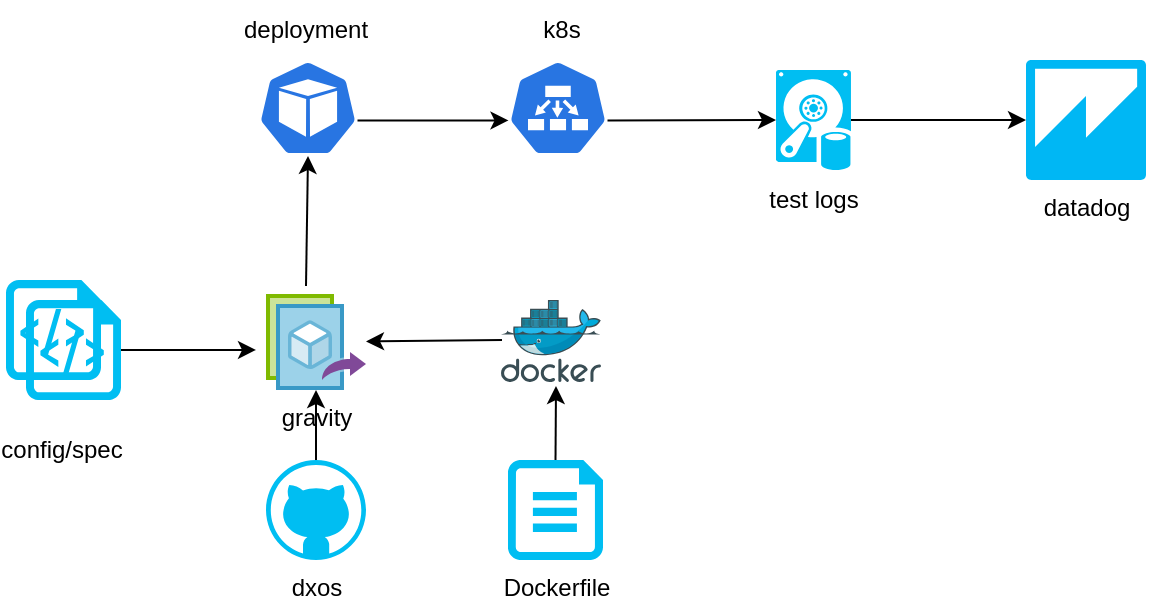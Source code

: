 <mxfile>
    <diagram id="A4emRJMYmsKgerJQooKa" name="Page-1">
        <mxGraphModel dx="1299" dy="720" grid="1" gridSize="10" guides="1" tooltips="1" connect="1" arrows="1" fold="1" page="1" pageScale="1" pageWidth="827" pageHeight="1169" math="0" shadow="0">
            <root>
                <mxCell id="0"/>
                <mxCell id="1" parent="0"/>
                <mxCell id="3" value="" style="sketch=0;html=1;dashed=0;whitespace=wrap;fillColor=#2875E2;strokeColor=#ffffff;points=[[0.005,0.63,0],[0.1,0.2,0],[0.9,0.2,0],[0.5,0,0],[0.995,0.63,0],[0.72,0.99,0],[0.5,1,0],[0.28,0.99,0]];shape=mxgraph.kubernetes.icon;prIcon=pod" parent="1" vertex="1">
                    <mxGeometry x="136" y="120" width="50" height="48" as="geometry"/>
                </mxCell>
                <mxCell id="6" value="" style="sketch=0;aspect=fixed;html=1;points=[];align=center;image;fontSize=12;image=img/lib/mscae/Docker.svg;" parent="1" vertex="1">
                    <mxGeometry x="257.5" y="240" width="50" height="41" as="geometry"/>
                </mxCell>
                <mxCell id="7" value="Dockerfile" style="verticalLabelPosition=bottom;html=1;verticalAlign=top;align=center;strokeColor=none;fillColor=#00BEF2;shape=mxgraph.azure.cloud_services_configuration_file;pointerEvents=1;" parent="1" vertex="1">
                    <mxGeometry x="261" y="320" width="47.5" height="50" as="geometry"/>
                </mxCell>
                <mxCell id="8" value="gravity" style="sketch=0;aspect=fixed;html=1;points=[];align=center;image;fontSize=12;image=img/lib/mscae/Image_Versions.svg;" parent="1" vertex="1">
                    <mxGeometry x="140" y="237" width="50" height="48" as="geometry"/>
                </mxCell>
                <mxCell id="10" value="" style="endArrow=classic;html=1;exitX=0.5;exitY=0;exitDx=0;exitDy=0;exitPerimeter=0;entryX=0.55;entryY=1.049;entryDx=0;entryDy=0;entryPerimeter=0;" parent="1" source="7" target="6" edge="1">
                    <mxGeometry width="50" height="50" relative="1" as="geometry">
                        <mxPoint x="330" y="330" as="sourcePoint"/>
                        <mxPoint x="380" y="280" as="targetPoint"/>
                    </mxGeometry>
                </mxCell>
                <mxCell id="11" value="" style="endArrow=classic;html=1;exitX=0.01;exitY=0.488;exitDx=0;exitDy=0;exitPerimeter=0;" parent="1" source="6" target="8" edge="1">
                    <mxGeometry width="50" height="50" relative="1" as="geometry">
                        <mxPoint x="100" y="360" as="sourcePoint"/>
                        <mxPoint x="150" y="310" as="targetPoint"/>
                    </mxGeometry>
                </mxCell>
                <mxCell id="12" value="dxos" style="verticalLabelPosition=bottom;html=1;verticalAlign=top;align=center;strokeColor=none;fillColor=#00BEF2;shape=mxgraph.azure.github_code;pointerEvents=1;" parent="1" vertex="1">
                    <mxGeometry x="140" y="320" width="50" height="50" as="geometry"/>
                </mxCell>
                <mxCell id="13" value="" style="endArrow=classic;html=1;exitX=0.5;exitY=0;exitDx=0;exitDy=0;exitPerimeter=0;entryX=0.5;entryY=1;entryDx=0;entryDy=0;entryPerimeter=0;" parent="1" source="12" target="8" edge="1">
                    <mxGeometry width="50" height="50" relative="1" as="geometry">
                        <mxPoint x="200" y="330" as="sourcePoint"/>
                        <mxPoint x="250" y="280" as="targetPoint"/>
                    </mxGeometry>
                </mxCell>
                <mxCell id="14" value="" style="endArrow=classic;html=1;exitX=0.4;exitY=-0.083;exitDx=0;exitDy=0;exitPerimeter=0;entryX=0.5;entryY=1;entryDx=0;entryDy=0;entryPerimeter=0;" parent="1" source="8" target="3" edge="1">
                    <mxGeometry width="50" height="50" relative="1" as="geometry">
                        <mxPoint x="210" y="210" as="sourcePoint"/>
                        <mxPoint x="260" y="160" as="targetPoint"/>
                    </mxGeometry>
                </mxCell>
                <mxCell id="15" value="" style="verticalLabelPosition=bottom;html=1;verticalAlign=top;align=center;strokeColor=none;fillColor=#00BEF2;shape=mxgraph.azure.script_file;pointerEvents=1;" parent="1" vertex="1">
                    <mxGeometry x="10" y="230" width="47.5" height="50" as="geometry"/>
                </mxCell>
                <mxCell id="16" value="" style="verticalLabelPosition=bottom;html=1;verticalAlign=top;align=center;strokeColor=none;fillColor=#00BEF2;shape=mxgraph.azure.script_file;pointerEvents=1;" parent="1" vertex="1">
                    <mxGeometry x="20" y="240" width="47.5" height="50" as="geometry"/>
                </mxCell>
                <mxCell id="17" value="" style="endArrow=classic;html=1;exitX=1;exitY=0.5;exitDx=0;exitDy=0;exitPerimeter=0;entryX=-0.1;entryY=0.583;entryDx=0;entryDy=0;entryPerimeter=0;" parent="1" source="16" target="8" edge="1">
                    <mxGeometry width="50" height="50" relative="1" as="geometry">
                        <mxPoint x="100" y="240" as="sourcePoint"/>
                        <mxPoint x="150" y="190" as="targetPoint"/>
                    </mxGeometry>
                </mxCell>
                <mxCell id="18" value="config/spec" style="text;html=1;strokeColor=none;fillColor=none;align=center;verticalAlign=middle;whiteSpace=wrap;rounded=0;" vertex="1" parent="1">
                    <mxGeometry x="8" y="300" width="60" height="30" as="geometry"/>
                </mxCell>
                <mxCell id="19" value="" style="sketch=0;html=1;dashed=0;whitespace=wrap;fillColor=#2875E2;strokeColor=#ffffff;points=[[0.005,0.63,0],[0.1,0.2,0],[0.9,0.2,0],[0.5,0,0],[0.995,0.63,0],[0.72,0.99,0],[0.5,1,0],[0.28,0.99,0]];shape=mxgraph.kubernetes.icon;prIcon=ep" vertex="1" parent="1">
                    <mxGeometry x="261" y="120" width="50" height="48" as="geometry"/>
                </mxCell>
                <mxCell id="20" value="deployment" style="text;html=1;strokeColor=none;fillColor=none;align=center;verticalAlign=middle;whiteSpace=wrap;rounded=0;" vertex="1" parent="1">
                    <mxGeometry x="130" y="90" width="60" height="30" as="geometry"/>
                </mxCell>
                <mxCell id="21" value="k8s" style="text;html=1;strokeColor=none;fillColor=none;align=center;verticalAlign=middle;whiteSpace=wrap;rounded=0;" vertex="1" parent="1">
                    <mxGeometry x="258" y="90" width="60" height="30" as="geometry"/>
                </mxCell>
                <mxCell id="22" value="" style="endArrow=classic;html=1;exitX=0.995;exitY=0.63;exitDx=0;exitDy=0;exitPerimeter=0;entryX=0.005;entryY=0.63;entryDx=0;entryDy=0;entryPerimeter=0;" edge="1" parent="1" source="3" target="19">
                    <mxGeometry width="50" height="50" relative="1" as="geometry">
                        <mxPoint x="200" y="140" as="sourcePoint"/>
                        <mxPoint x="250" y="90" as="targetPoint"/>
                    </mxGeometry>
                </mxCell>
                <mxCell id="23" value="" style="verticalLabelPosition=bottom;html=1;verticalAlign=top;align=center;strokeColor=none;fillColor=#00BEF2;shape=mxgraph.azure.vhd_data_disk;pointerEvents=1;" vertex="1" parent="1">
                    <mxGeometry x="395" y="125" width="37.5" height="50" as="geometry"/>
                </mxCell>
                <mxCell id="24" value="" style="endArrow=classic;html=1;exitX=0.995;exitY=0.63;exitDx=0;exitDy=0;exitPerimeter=0;entryX=0;entryY=0.5;entryDx=0;entryDy=0;entryPerimeter=0;" edge="1" parent="1" source="19" target="23">
                    <mxGeometry width="50" height="50" relative="1" as="geometry">
                        <mxPoint x="350" y="120" as="sourcePoint"/>
                        <mxPoint x="400" y="70" as="targetPoint"/>
                    </mxGeometry>
                </mxCell>
                <mxCell id="25" value="test logs" style="text;html=1;strokeColor=none;fillColor=none;align=center;verticalAlign=middle;whiteSpace=wrap;rounded=0;" vertex="1" parent="1">
                    <mxGeometry x="384" y="175" width="60" height="30" as="geometry"/>
                </mxCell>
                <mxCell id="26" value="datadog" style="outlineConnect=0;dashed=0;verticalLabelPosition=bottom;verticalAlign=top;align=center;html=1;shape=mxgraph.aws3.quicksight;fillColor=#00B7F4;gradientColor=none;" vertex="1" parent="1">
                    <mxGeometry x="520" y="120" width="60" height="60" as="geometry"/>
                </mxCell>
                <mxCell id="27" value="" style="endArrow=classic;html=1;exitX=1;exitY=0.5;exitDx=0;exitDy=0;exitPerimeter=0;entryX=0;entryY=0.5;entryDx=0;entryDy=0;entryPerimeter=0;" edge="1" parent="1" source="23" target="26">
                    <mxGeometry width="50" height="50" relative="1" as="geometry">
                        <mxPoint x="480" y="100" as="sourcePoint"/>
                        <mxPoint x="530" y="50" as="targetPoint"/>
                    </mxGeometry>
                </mxCell>
            </root>
        </mxGraphModel>
    </diagram>
</mxfile>